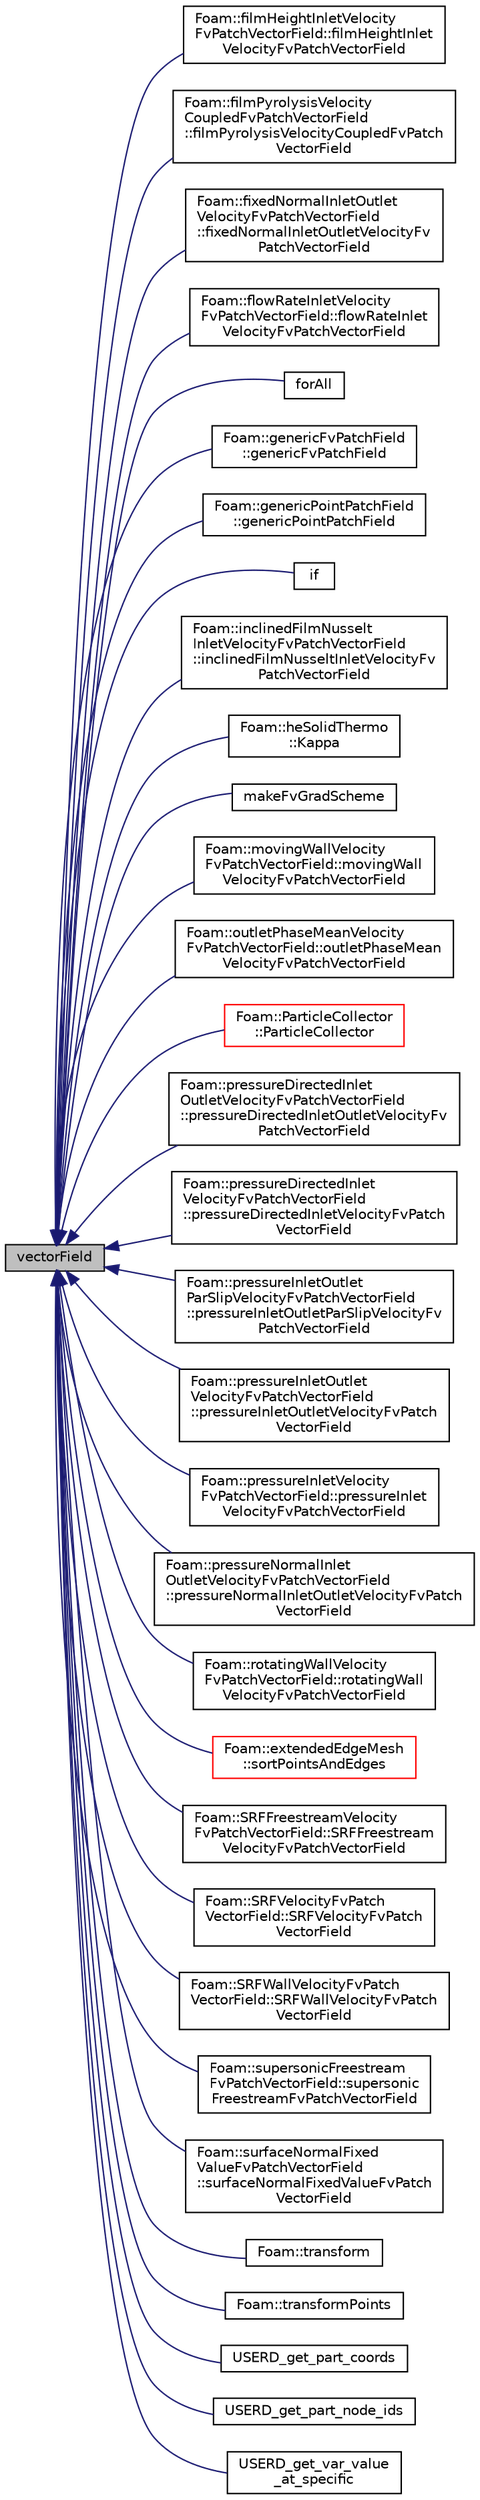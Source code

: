 digraph "vectorField"
{
  bgcolor="transparent";
  edge [fontname="Helvetica",fontsize="10",labelfontname="Helvetica",labelfontsize="10"];
  node [fontname="Helvetica",fontsize="10",shape=record];
  rankdir="LR";
  Node1 [label="vectorField",height=0.2,width=0.4,color="black", fillcolor="grey75", style="filled", fontcolor="black"];
  Node1 -> Node2 [dir="back",color="midnightblue",fontsize="10",style="solid",fontname="Helvetica"];
  Node2 [label="Foam::filmHeightInletVelocity\lFvPatchVectorField::filmHeightInlet\lVelocityFvPatchVectorField",height=0.2,width=0.4,color="black",URL="$a00795.html#a3a9dfa3bc17bc45b8276805169ccf77f",tooltip="Construct from patch, internal field and dictionary. "];
  Node1 -> Node3 [dir="back",color="midnightblue",fontsize="10",style="solid",fontname="Helvetica"];
  Node3 [label="Foam::filmPyrolysisVelocity\lCoupledFvPatchVectorField\l::filmPyrolysisVelocityCoupledFvPatch\lVectorField",height=0.2,width=0.4,color="black",URL="$a00798.html#a0113207fd0aebaeafda021f59e28298a",tooltip="Construct from patch, internal field and dictionary. "];
  Node1 -> Node4 [dir="back",color="midnightblue",fontsize="10",style="solid",fontname="Helvetica"];
  Node4 [label="Foam::fixedNormalInletOutlet\lVelocityFvPatchVectorField\l::fixedNormalInletOutletVelocityFv\lPatchVectorField",height=0.2,width=0.4,color="black",URL="$a00840.html#a0499a7d6c6cb44fe621a795e54b75003",tooltip="Construct from patch, internal field and dictionary. "];
  Node1 -> Node5 [dir="back",color="midnightblue",fontsize="10",style="solid",fontname="Helvetica"];
  Node5 [label="Foam::flowRateInletVelocity\lFvPatchVectorField::flowRateInlet\lVelocityFvPatchVectorField",height=0.2,width=0.4,color="black",URL="$a00859.html#a021a3be364058ff4c67c0e2e2da969fd",tooltip="Construct from patch, internal field and dictionary. "];
  Node1 -> Node6 [dir="back",color="midnightblue",fontsize="10",style="solid",fontname="Helvetica"];
  Node6 [label="forAll",height=0.2,width=0.4,color="black",URL="$a03370.html#a06297ebc59c8cf33e217a4c04fc0c416"];
  Node1 -> Node7 [dir="back",color="midnightblue",fontsize="10",style="solid",fontname="Helvetica"];
  Node7 [label="Foam::genericFvPatchField\l::genericFvPatchField",height=0.2,width=0.4,color="black",URL="$a00930.html#a55caa01e757d3893cd3a7034439317d9",tooltip="Construct from patch, internal field and dictionary. "];
  Node1 -> Node8 [dir="back",color="midnightblue",fontsize="10",style="solid",fontname="Helvetica"];
  Node8 [label="Foam::genericPointPatchField\l::genericPointPatchField",height=0.2,width=0.4,color="black",URL="$a00932.html#abb7dd7bf600b72b3b82ea631844b5eb3",tooltip="Construct from patch, internal field and dictionary. "];
  Node1 -> Node9 [dir="back",color="midnightblue",fontsize="10",style="solid",fontname="Helvetica"];
  Node9 [label="if",height=0.2,width=0.4,color="black",URL="$a04461.html#a520f4d4aa8470e27c0951523e115ca89"];
  Node1 -> Node10 [dir="back",color="midnightblue",fontsize="10",style="solid",fontname="Helvetica"];
  Node10 [label="Foam::inclinedFilmNusselt\lInletVelocityFvPatchVectorField\l::inclinedFilmNusseltInletVelocityFv\lPatchVectorField",height=0.2,width=0.4,color="black",URL="$a01062.html#aa2bf355137b756debecb988d72b6f7ce",tooltip="Construct from patch, internal field and dictionary. "];
  Node1 -> Node11 [dir="back",color="midnightblue",fontsize="10",style="solid",fontname="Helvetica"];
  Node11 [label="Foam::heSolidThermo\l::Kappa",height=0.2,width=0.4,color="black",URL="$a01021.html#a971ebbac724c8d76fbcf5d82f11118f4",tooltip="Anisotropic thermal conductivity [W/m/K]. "];
  Node1 -> Node12 [dir="back",color="midnightblue",fontsize="10",style="solid",fontname="Helvetica"];
  Node12 [label="makeFvGradScheme",height=0.2,width=0.4,color="black",URL="$a05929.html#a392ada9a48d078ac5e73a2b100268766"];
  Node1 -> Node13 [dir="back",color="midnightblue",fontsize="10",style="solid",fontname="Helvetica"];
  Node13 [label="Foam::movingWallVelocity\lFvPatchVectorField::movingWall\lVelocityFvPatchVectorField",height=0.2,width=0.4,color="black",URL="$a01578.html#a0231923b35c14fdefc5141e810652962",tooltip="Construct from patch, internal field and dictionary. "];
  Node1 -> Node14 [dir="back",color="midnightblue",fontsize="10",style="solid",fontname="Helvetica"];
  Node14 [label="Foam::outletPhaseMeanVelocity\lFvPatchVectorField::outletPhaseMean\lVelocityFvPatchVectorField",height=0.2,width=0.4,color="black",URL="$a01796.html#abd8c0e269c5a8af156f094100d470a58",tooltip="Construct from patch, internal field and dictionary. "];
  Node1 -> Node15 [dir="back",color="midnightblue",fontsize="10",style="solid",fontname="Helvetica"];
  Node15 [label="Foam::ParticleCollector\l::ParticleCollector",height=0.2,width=0.4,color="red",URL="$a01820.html#a7e033a5ad0d811a2692f6ae9237f85e6",tooltip="Construct from dictionary. "];
  Node1 -> Node16 [dir="back",color="midnightblue",fontsize="10",style="solid",fontname="Helvetica"];
  Node16 [label="Foam::pressureDirectedInlet\lOutletVelocityFvPatchVectorField\l::pressureDirectedInletOutletVelocityFv\lPatchVectorField",height=0.2,width=0.4,color="black",URL="$a02005.html#ab47ba29f327d83da7be0b6e8cc2c8959",tooltip="Construct from patch, internal field and dictionary. "];
  Node1 -> Node17 [dir="back",color="midnightblue",fontsize="10",style="solid",fontname="Helvetica"];
  Node17 [label="Foam::pressureDirectedInlet\lVelocityFvPatchVectorField\l::pressureDirectedInletVelocityFvPatch\lVectorField",height=0.2,width=0.4,color="black",URL="$a02006.html#a213a3cfcc8d111c3b2f18fa3b2ea8b78",tooltip="Construct from patch, internal field and dictionary. "];
  Node1 -> Node18 [dir="back",color="midnightblue",fontsize="10",style="solid",fontname="Helvetica"];
  Node18 [label="Foam::pressureInletOutlet\lParSlipVelocityFvPatchVectorField\l::pressureInletOutletParSlipVelocityFv\lPatchVectorField",height=0.2,width=0.4,color="black",URL="$a02008.html#a4d1612a7f0627993900f17ca7b7e4108",tooltip="Construct from patch, internal field and dictionary. "];
  Node1 -> Node19 [dir="back",color="midnightblue",fontsize="10",style="solid",fontname="Helvetica"];
  Node19 [label="Foam::pressureInletOutlet\lVelocityFvPatchVectorField\l::pressureInletOutletVelocityFvPatch\lVectorField",height=0.2,width=0.4,color="black",URL="$a02009.html#a1cb28697b74494fe7bc2bd922d1b754d",tooltip="Construct from patch, internal field and dictionary. "];
  Node1 -> Node20 [dir="back",color="midnightblue",fontsize="10",style="solid",fontname="Helvetica"];
  Node20 [label="Foam::pressureInletVelocity\lFvPatchVectorField::pressureInlet\lVelocityFvPatchVectorField",height=0.2,width=0.4,color="black",URL="$a02011.html#a8884da2fedbb4772cd202edaa635eced",tooltip="Construct from patch, internal field and dictionary. "];
  Node1 -> Node21 [dir="back",color="midnightblue",fontsize="10",style="solid",fontname="Helvetica"];
  Node21 [label="Foam::pressureNormalInlet\lOutletVelocityFvPatchVectorField\l::pressureNormalInletOutletVelocityFvPatch\lVectorField",height=0.2,width=0.4,color="black",URL="$a02012.html#a595214d9a7a97386a566b741ae5592e8",tooltip="Construct from patch, internal field and dictionary. "];
  Node1 -> Node22 [dir="back",color="midnightblue",fontsize="10",style="solid",fontname="Helvetica"];
  Node22 [label="Foam::rotatingWallVelocity\lFvPatchVectorField::rotatingWall\lVelocityFvPatchVectorField",height=0.2,width=0.4,color="black",URL="$a02288.html#aa15dbfac45d4f98fc2f5e7e28506c382",tooltip="Construct from patch, internal field and dictionary. "];
  Node1 -> Node23 [dir="back",color="midnightblue",fontsize="10",style="solid",fontname="Helvetica"];
  Node23 [label="Foam::extendedEdgeMesh\l::sortPointsAndEdges",height=0.2,width=0.4,color="red",URL="$a00711.html#a35042787bb1f37f3e2695d3b48e313b0"];
  Node1 -> Node24 [dir="back",color="midnightblue",fontsize="10",style="solid",fontname="Helvetica"];
  Node24 [label="Foam::SRFFreestreamVelocity\lFvPatchVectorField::SRFFreestream\lVelocityFvPatchVectorField",height=0.2,width=0.4,color="black",URL="$a02504.html#adc9afbba21b6a5a6ed2c93d2a347b23c",tooltip="Construct from patch, internal field and dictionary. "];
  Node1 -> Node25 [dir="back",color="midnightblue",fontsize="10",style="solid",fontname="Helvetica"];
  Node25 [label="Foam::SRFVelocityFvPatch\lVectorField::SRFVelocityFvPatch\lVectorField",height=0.2,width=0.4,color="black",URL="$a02506.html#a399d49818a002ed8c71341e062ee92d6",tooltip="Construct from patch, internal field and dictionary. "];
  Node1 -> Node26 [dir="back",color="midnightblue",fontsize="10",style="solid",fontname="Helvetica"];
  Node26 [label="Foam::SRFWallVelocityFvPatch\lVectorField::SRFWallVelocityFvPatch\lVectorField",height=0.2,width=0.4,color="black",URL="$a02507.html#a1932e6717d3d489205b3a7c9bda9e87b",tooltip="Construct from patch, internal field and dictionary. "];
  Node1 -> Node27 [dir="back",color="midnightblue",fontsize="10",style="solid",fontname="Helvetica"];
  Node27 [label="Foam::supersonicFreestream\lFvPatchVectorField::supersonic\lFreestreamFvPatchVectorField",height=0.2,width=0.4,color="black",URL="$a02563.html#aa2e0a8248d0afb1dd9e301856da4b400",tooltip="Construct from patch, internal field and dictionary. "];
  Node1 -> Node28 [dir="back",color="midnightblue",fontsize="10",style="solid",fontname="Helvetica"];
  Node28 [label="Foam::surfaceNormalFixed\lValueFvPatchVectorField\l::surfaceNormalFixedValueFvPatch\lVectorField",height=0.2,width=0.4,color="black",URL="$a02579.html#a45b5d0465931671b0bc285e01b5f7545",tooltip="Construct by mapping given. "];
  Node1 -> Node29 [dir="back",color="midnightblue",fontsize="10",style="solid",fontname="Helvetica"];
  Node29 [label="Foam::transform",height=0.2,width=0.4,color="black",URL="$a10936.html#a75beb046b76b32de2dc4a21b9ad4c496",tooltip="Rotate given vectorField with the given quaternion. "];
  Node1 -> Node30 [dir="back",color="midnightblue",fontsize="10",style="solid",fontname="Helvetica"];
  Node30 [label="Foam::transformPoints",height=0.2,width=0.4,color="black",URL="$a10936.html#a732a8e7f8daeb55551776a0a4840aa2d",tooltip="Transform given vectorField of coordinates with the given septernion. "];
  Node1 -> Node31 [dir="back",color="midnightblue",fontsize="10",style="solid",fontname="Helvetica"];
  Node31 [label="USERD_get_part_coords",height=0.2,width=0.4,color="black",URL="$a04499.html#a1b16b606af4a5b21f22291f37ded082c"];
  Node1 -> Node32 [dir="back",color="midnightblue",fontsize="10",style="solid",fontname="Helvetica"];
  Node32 [label="USERD_get_part_node_ids",height=0.2,width=0.4,color="black",URL="$a04502.html#a25a505e7c756d04e81800f24661b8dbe"];
  Node1 -> Node33 [dir="back",color="midnightblue",fontsize="10",style="solid",fontname="Helvetica"];
  Node33 [label="USERD_get_var_value\l_at_specific",height=0.2,width=0.4,color="black",URL="$a04508.html#a0576a534bca0ec95b0d7bf19d79bfb91"];
}

